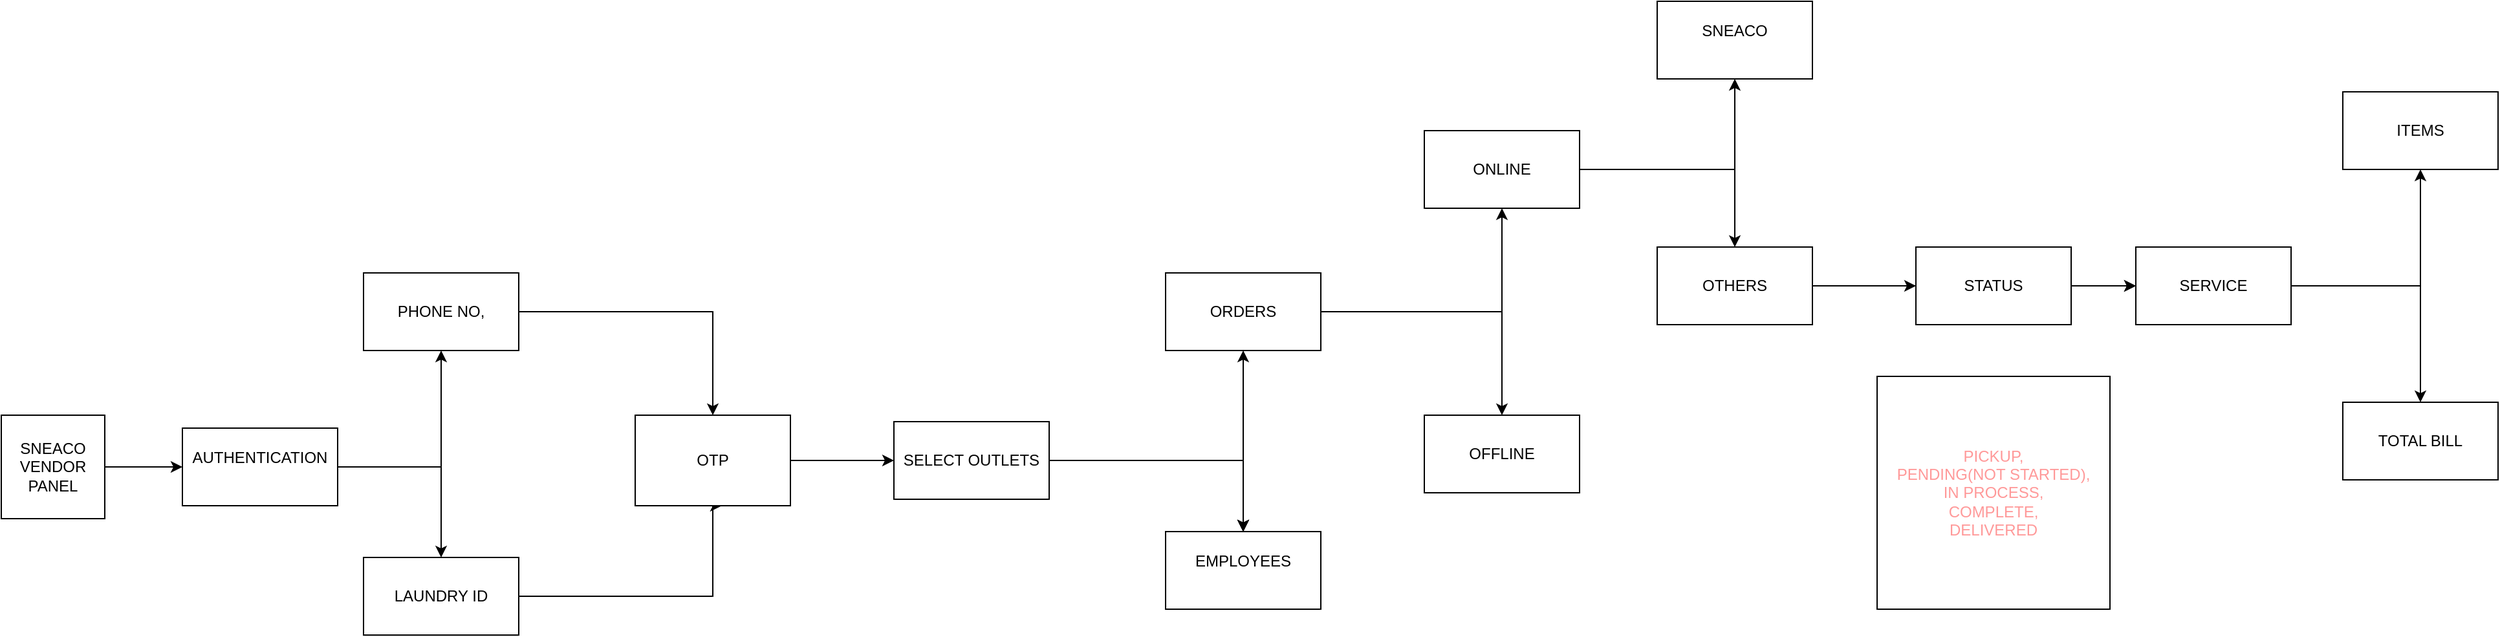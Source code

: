 <mxfile version="24.7.13">
  <diagram id="C5RBs43oDa-KdzZeNtuy" name="Page-1">
    <mxGraphModel dx="954" dy="1781" grid="1" gridSize="10" guides="1" tooltips="1" connect="1" arrows="1" fold="1" page="1" pageScale="1" pageWidth="827" pageHeight="1169" math="0" shadow="0">
      <root>
        <mxCell id="WIyWlLk6GJQsqaUBKTNV-0" />
        <mxCell id="WIyWlLk6GJQsqaUBKTNV-1" parent="WIyWlLk6GJQsqaUBKTNV-0" />
        <mxCell id="lOS8NXBK1U9mnEE9n6vC-5" value="" style="edgeStyle=orthogonalEdgeStyle;rounded=0;orthogonalLoop=1;jettySize=auto;html=1;" edge="1" parent="WIyWlLk6GJQsqaUBKTNV-1" source="lOS8NXBK1U9mnEE9n6vC-0" target="lOS8NXBK1U9mnEE9n6vC-4">
          <mxGeometry relative="1" as="geometry" />
        </mxCell>
        <mxCell id="lOS8NXBK1U9mnEE9n6vC-0" value="SNEACO&lt;div&gt;VENDOR PANEL&lt;/div&gt;" style="whiteSpace=wrap;html=1;aspect=fixed;" vertex="1" parent="WIyWlLk6GJQsqaUBKTNV-1">
          <mxGeometry x="80" y="280" width="80" height="80" as="geometry" />
        </mxCell>
        <mxCell id="lOS8NXBK1U9mnEE9n6vC-7" value="" style="edgeStyle=orthogonalEdgeStyle;rounded=0;orthogonalLoop=1;jettySize=auto;html=1;" edge="1" parent="WIyWlLk6GJQsqaUBKTNV-1" source="lOS8NXBK1U9mnEE9n6vC-4" target="lOS8NXBK1U9mnEE9n6vC-6">
          <mxGeometry relative="1" as="geometry" />
        </mxCell>
        <mxCell id="lOS8NXBK1U9mnEE9n6vC-9" value="" style="edgeStyle=orthogonalEdgeStyle;rounded=0;orthogonalLoop=1;jettySize=auto;html=1;" edge="1" parent="WIyWlLk6GJQsqaUBKTNV-1" source="lOS8NXBK1U9mnEE9n6vC-4" target="lOS8NXBK1U9mnEE9n6vC-8">
          <mxGeometry relative="1" as="geometry" />
        </mxCell>
        <mxCell id="lOS8NXBK1U9mnEE9n6vC-4" value="AUTHENTICATION&lt;div&gt;&lt;br&gt;&lt;/div&gt;" style="whiteSpace=wrap;html=1;" vertex="1" parent="WIyWlLk6GJQsqaUBKTNV-1">
          <mxGeometry x="220" y="290" width="120" height="60" as="geometry" />
        </mxCell>
        <mxCell id="lOS8NXBK1U9mnEE9n6vC-11" value="" style="edgeStyle=orthogonalEdgeStyle;rounded=0;orthogonalLoop=1;jettySize=auto;html=1;" edge="1" parent="WIyWlLk6GJQsqaUBKTNV-1" source="lOS8NXBK1U9mnEE9n6vC-6" target="lOS8NXBK1U9mnEE9n6vC-10">
          <mxGeometry relative="1" as="geometry" />
        </mxCell>
        <mxCell id="lOS8NXBK1U9mnEE9n6vC-6" value="PHONE NO," style="whiteSpace=wrap;html=1;" vertex="1" parent="WIyWlLk6GJQsqaUBKTNV-1">
          <mxGeometry x="360" y="170" width="120" height="60" as="geometry" />
        </mxCell>
        <mxCell id="lOS8NXBK1U9mnEE9n6vC-13" value="" style="edgeStyle=orthogonalEdgeStyle;rounded=0;orthogonalLoop=1;jettySize=auto;html=1;entryX=0.558;entryY=1;entryDx=0;entryDy=0;entryPerimeter=0;" edge="1" parent="WIyWlLk6GJQsqaUBKTNV-1" source="lOS8NXBK1U9mnEE9n6vC-8" target="lOS8NXBK1U9mnEE9n6vC-10">
          <mxGeometry relative="1" as="geometry">
            <mxPoint x="640" y="360" as="targetPoint" />
            <Array as="points">
              <mxPoint x="630" y="420" />
              <mxPoint x="630" y="350" />
            </Array>
          </mxGeometry>
        </mxCell>
        <mxCell id="lOS8NXBK1U9mnEE9n6vC-8" value="LAUNDRY ID" style="whiteSpace=wrap;html=1;" vertex="1" parent="WIyWlLk6GJQsqaUBKTNV-1">
          <mxGeometry x="360" y="390" width="120" height="60" as="geometry" />
        </mxCell>
        <mxCell id="lOS8NXBK1U9mnEE9n6vC-15" value="" style="edgeStyle=orthogonalEdgeStyle;rounded=0;orthogonalLoop=1;jettySize=auto;html=1;" edge="1" parent="WIyWlLk6GJQsqaUBKTNV-1" source="lOS8NXBK1U9mnEE9n6vC-10" target="lOS8NXBK1U9mnEE9n6vC-14">
          <mxGeometry relative="1" as="geometry" />
        </mxCell>
        <mxCell id="lOS8NXBK1U9mnEE9n6vC-10" value="OTP" style="whiteSpace=wrap;html=1;" vertex="1" parent="WIyWlLk6GJQsqaUBKTNV-1">
          <mxGeometry x="570" y="280" width="120" height="70" as="geometry" />
        </mxCell>
        <mxCell id="lOS8NXBK1U9mnEE9n6vC-17" value="" style="edgeStyle=orthogonalEdgeStyle;rounded=0;orthogonalLoop=1;jettySize=auto;html=1;" edge="1" parent="WIyWlLk6GJQsqaUBKTNV-1" source="lOS8NXBK1U9mnEE9n6vC-14" target="lOS8NXBK1U9mnEE9n6vC-16">
          <mxGeometry relative="1" as="geometry" />
        </mxCell>
        <mxCell id="lOS8NXBK1U9mnEE9n6vC-18" value="" style="edgeStyle=orthogonalEdgeStyle;rounded=0;orthogonalLoop=1;jettySize=auto;html=1;" edge="1" parent="WIyWlLk6GJQsqaUBKTNV-1" source="lOS8NXBK1U9mnEE9n6vC-14" target="lOS8NXBK1U9mnEE9n6vC-16">
          <mxGeometry relative="1" as="geometry" />
        </mxCell>
        <mxCell id="lOS8NXBK1U9mnEE9n6vC-19" value="" style="edgeStyle=orthogonalEdgeStyle;rounded=0;orthogonalLoop=1;jettySize=auto;html=1;" edge="1" parent="WIyWlLk6GJQsqaUBKTNV-1" source="lOS8NXBK1U9mnEE9n6vC-14" target="lOS8NXBK1U9mnEE9n6vC-16">
          <mxGeometry relative="1" as="geometry" />
        </mxCell>
        <mxCell id="lOS8NXBK1U9mnEE9n6vC-23" value="" style="edgeStyle=orthogonalEdgeStyle;rounded=0;orthogonalLoop=1;jettySize=auto;html=1;" edge="1" parent="WIyWlLk6GJQsqaUBKTNV-1" source="lOS8NXBK1U9mnEE9n6vC-16" target="lOS8NXBK1U9mnEE9n6vC-22">
          <mxGeometry relative="1" as="geometry" />
        </mxCell>
        <mxCell id="lOS8NXBK1U9mnEE9n6vC-14" value="SELECT OUTLETS" style="whiteSpace=wrap;html=1;" vertex="1" parent="WIyWlLk6GJQsqaUBKTNV-1">
          <mxGeometry x="770" y="285" width="120" height="60" as="geometry" />
        </mxCell>
        <mxCell id="lOS8NXBK1U9mnEE9n6vC-29" value="" style="edgeStyle=orthogonalEdgeStyle;rounded=0;orthogonalLoop=1;jettySize=auto;html=1;" edge="1" parent="WIyWlLk6GJQsqaUBKTNV-1" source="lOS8NXBK1U9mnEE9n6vC-22" target="lOS8NXBK1U9mnEE9n6vC-28">
          <mxGeometry relative="1" as="geometry" />
        </mxCell>
        <mxCell id="lOS8NXBK1U9mnEE9n6vC-31" value="" style="edgeStyle=orthogonalEdgeStyle;rounded=0;orthogonalLoop=1;jettySize=auto;html=1;" edge="1" parent="WIyWlLk6GJQsqaUBKTNV-1" source="lOS8NXBK1U9mnEE9n6vC-22" target="lOS8NXBK1U9mnEE9n6vC-30">
          <mxGeometry relative="1" as="geometry" />
        </mxCell>
        <mxCell id="lOS8NXBK1U9mnEE9n6vC-22" value="&lt;div&gt;ORDERS&lt;/div&gt;" style="whiteSpace=wrap;html=1;" vertex="1" parent="WIyWlLk6GJQsqaUBKTNV-1">
          <mxGeometry x="980" y="170" width="120" height="60" as="geometry" />
        </mxCell>
        <mxCell id="lOS8NXBK1U9mnEE9n6vC-24" value="" style="edgeStyle=orthogonalEdgeStyle;rounded=0;orthogonalLoop=1;jettySize=auto;html=1;" edge="1" parent="WIyWlLk6GJQsqaUBKTNV-1" source="lOS8NXBK1U9mnEE9n6vC-14" target="lOS8NXBK1U9mnEE9n6vC-16">
          <mxGeometry relative="1" as="geometry">
            <mxPoint x="890" y="315" as="sourcePoint" />
            <mxPoint x="1030" y="280" as="targetPoint" />
          </mxGeometry>
        </mxCell>
        <mxCell id="lOS8NXBK1U9mnEE9n6vC-16" value="EMPLOYEES&lt;div&gt;&lt;br&gt;&lt;/div&gt;" style="whiteSpace=wrap;html=1;" vertex="1" parent="WIyWlLk6GJQsqaUBKTNV-1">
          <mxGeometry x="980" y="370" width="120" height="60" as="geometry" />
        </mxCell>
        <mxCell id="lOS8NXBK1U9mnEE9n6vC-33" value="" style="edgeStyle=orthogonalEdgeStyle;rounded=0;orthogonalLoop=1;jettySize=auto;html=1;" edge="1" parent="WIyWlLk6GJQsqaUBKTNV-1" source="lOS8NXBK1U9mnEE9n6vC-28" target="lOS8NXBK1U9mnEE9n6vC-32">
          <mxGeometry relative="1" as="geometry" />
        </mxCell>
        <mxCell id="lOS8NXBK1U9mnEE9n6vC-35" value="" style="edgeStyle=orthogonalEdgeStyle;rounded=0;orthogonalLoop=1;jettySize=auto;html=1;" edge="1" parent="WIyWlLk6GJQsqaUBKTNV-1" source="lOS8NXBK1U9mnEE9n6vC-28" target="lOS8NXBK1U9mnEE9n6vC-34">
          <mxGeometry relative="1" as="geometry" />
        </mxCell>
        <mxCell id="lOS8NXBK1U9mnEE9n6vC-28" value="ONLINE" style="whiteSpace=wrap;html=1;" vertex="1" parent="WIyWlLk6GJQsqaUBKTNV-1">
          <mxGeometry x="1180" y="60" width="120" height="60" as="geometry" />
        </mxCell>
        <mxCell id="lOS8NXBK1U9mnEE9n6vC-30" value="OFFLINE" style="whiteSpace=wrap;html=1;" vertex="1" parent="WIyWlLk6GJQsqaUBKTNV-1">
          <mxGeometry x="1180" y="280" width="120" height="60" as="geometry" />
        </mxCell>
        <mxCell id="lOS8NXBK1U9mnEE9n6vC-32" value="SNEACO&lt;div&gt;&lt;br&gt;&lt;/div&gt;" style="whiteSpace=wrap;html=1;" vertex="1" parent="WIyWlLk6GJQsqaUBKTNV-1">
          <mxGeometry x="1360" y="-40" width="120" height="60" as="geometry" />
        </mxCell>
        <mxCell id="lOS8NXBK1U9mnEE9n6vC-37" value="" style="edgeStyle=orthogonalEdgeStyle;rounded=0;orthogonalLoop=1;jettySize=auto;html=1;" edge="1" parent="WIyWlLk6GJQsqaUBKTNV-1" source="lOS8NXBK1U9mnEE9n6vC-34" target="lOS8NXBK1U9mnEE9n6vC-36">
          <mxGeometry relative="1" as="geometry" />
        </mxCell>
        <mxCell id="lOS8NXBK1U9mnEE9n6vC-44" value="" style="edgeStyle=orthogonalEdgeStyle;rounded=0;orthogonalLoop=1;jettySize=auto;html=1;" edge="1" parent="WIyWlLk6GJQsqaUBKTNV-1" source="lOS8NXBK1U9mnEE9n6vC-34" target="lOS8NXBK1U9mnEE9n6vC-36">
          <mxGeometry relative="1" as="geometry" />
        </mxCell>
        <mxCell id="lOS8NXBK1U9mnEE9n6vC-46" value="" style="edgeStyle=orthogonalEdgeStyle;rounded=0;orthogonalLoop=1;jettySize=auto;html=1;" edge="1" parent="WIyWlLk6GJQsqaUBKTNV-1" source="lOS8NXBK1U9mnEE9n6vC-34" target="lOS8NXBK1U9mnEE9n6vC-45">
          <mxGeometry relative="1" as="geometry" />
        </mxCell>
        <mxCell id="lOS8NXBK1U9mnEE9n6vC-34" value="OTHERS" style="whiteSpace=wrap;html=1;" vertex="1" parent="WIyWlLk6GJQsqaUBKTNV-1">
          <mxGeometry x="1360" y="150" width="120" height="60" as="geometry" />
        </mxCell>
        <mxCell id="lOS8NXBK1U9mnEE9n6vC-39" value="" style="edgeStyle=orthogonalEdgeStyle;rounded=0;orthogonalLoop=1;jettySize=auto;html=1;" edge="1" parent="WIyWlLk6GJQsqaUBKTNV-1" source="lOS8NXBK1U9mnEE9n6vC-36" target="lOS8NXBK1U9mnEE9n6vC-38">
          <mxGeometry relative="1" as="geometry" />
        </mxCell>
        <mxCell id="lOS8NXBK1U9mnEE9n6vC-43" value="" style="edgeStyle=orthogonalEdgeStyle;rounded=0;orthogonalLoop=1;jettySize=auto;html=1;" edge="1" parent="WIyWlLk6GJQsqaUBKTNV-1" source="lOS8NXBK1U9mnEE9n6vC-36" target="lOS8NXBK1U9mnEE9n6vC-42">
          <mxGeometry relative="1" as="geometry" />
        </mxCell>
        <mxCell id="lOS8NXBK1U9mnEE9n6vC-36" value="SERVICE" style="whiteSpace=wrap;html=1;" vertex="1" parent="WIyWlLk6GJQsqaUBKTNV-1">
          <mxGeometry x="1730" y="150" width="120" height="60" as="geometry" />
        </mxCell>
        <mxCell id="lOS8NXBK1U9mnEE9n6vC-38" value="ITEMS" style="whiteSpace=wrap;html=1;" vertex="1" parent="WIyWlLk6GJQsqaUBKTNV-1">
          <mxGeometry x="1890" y="30" width="120" height="60" as="geometry" />
        </mxCell>
        <mxCell id="lOS8NXBK1U9mnEE9n6vC-42" value="TOTAL BILL" style="whiteSpace=wrap;html=1;" vertex="1" parent="WIyWlLk6GJQsqaUBKTNV-1">
          <mxGeometry x="1890" y="270" width="120" height="60" as="geometry" />
        </mxCell>
        <mxCell id="lOS8NXBK1U9mnEE9n6vC-45" value="STATUS" style="whiteSpace=wrap;html=1;" vertex="1" parent="WIyWlLk6GJQsqaUBKTNV-1">
          <mxGeometry x="1560" y="150" width="120" height="60" as="geometry" />
        </mxCell>
        <mxCell id="lOS8NXBK1U9mnEE9n6vC-47" value="&lt;font color=&quot;#ff9999&quot;&gt;PICKUP,&lt;/font&gt;&lt;div&gt;&lt;font color=&quot;#ff9999&quot;&gt;PENDING(NOT STARTED),&lt;/font&gt;&lt;/div&gt;&lt;div&gt;&lt;font color=&quot;#ff9999&quot;&gt;IN PROCESS,&lt;br&gt;&lt;/font&gt;&lt;div&gt;&lt;font color=&quot;#ff9999&quot;&gt;COMPLETE,&lt;/font&gt;&lt;/div&gt;&lt;/div&gt;&lt;div&gt;&lt;font color=&quot;#ff9999&quot;&gt;DELIVERED&lt;/font&gt;&lt;/div&gt;" style="whiteSpace=wrap;html=1;aspect=fixed;" vertex="1" parent="WIyWlLk6GJQsqaUBKTNV-1">
          <mxGeometry x="1530" y="250" width="180" height="180" as="geometry" />
        </mxCell>
      </root>
    </mxGraphModel>
  </diagram>
</mxfile>
